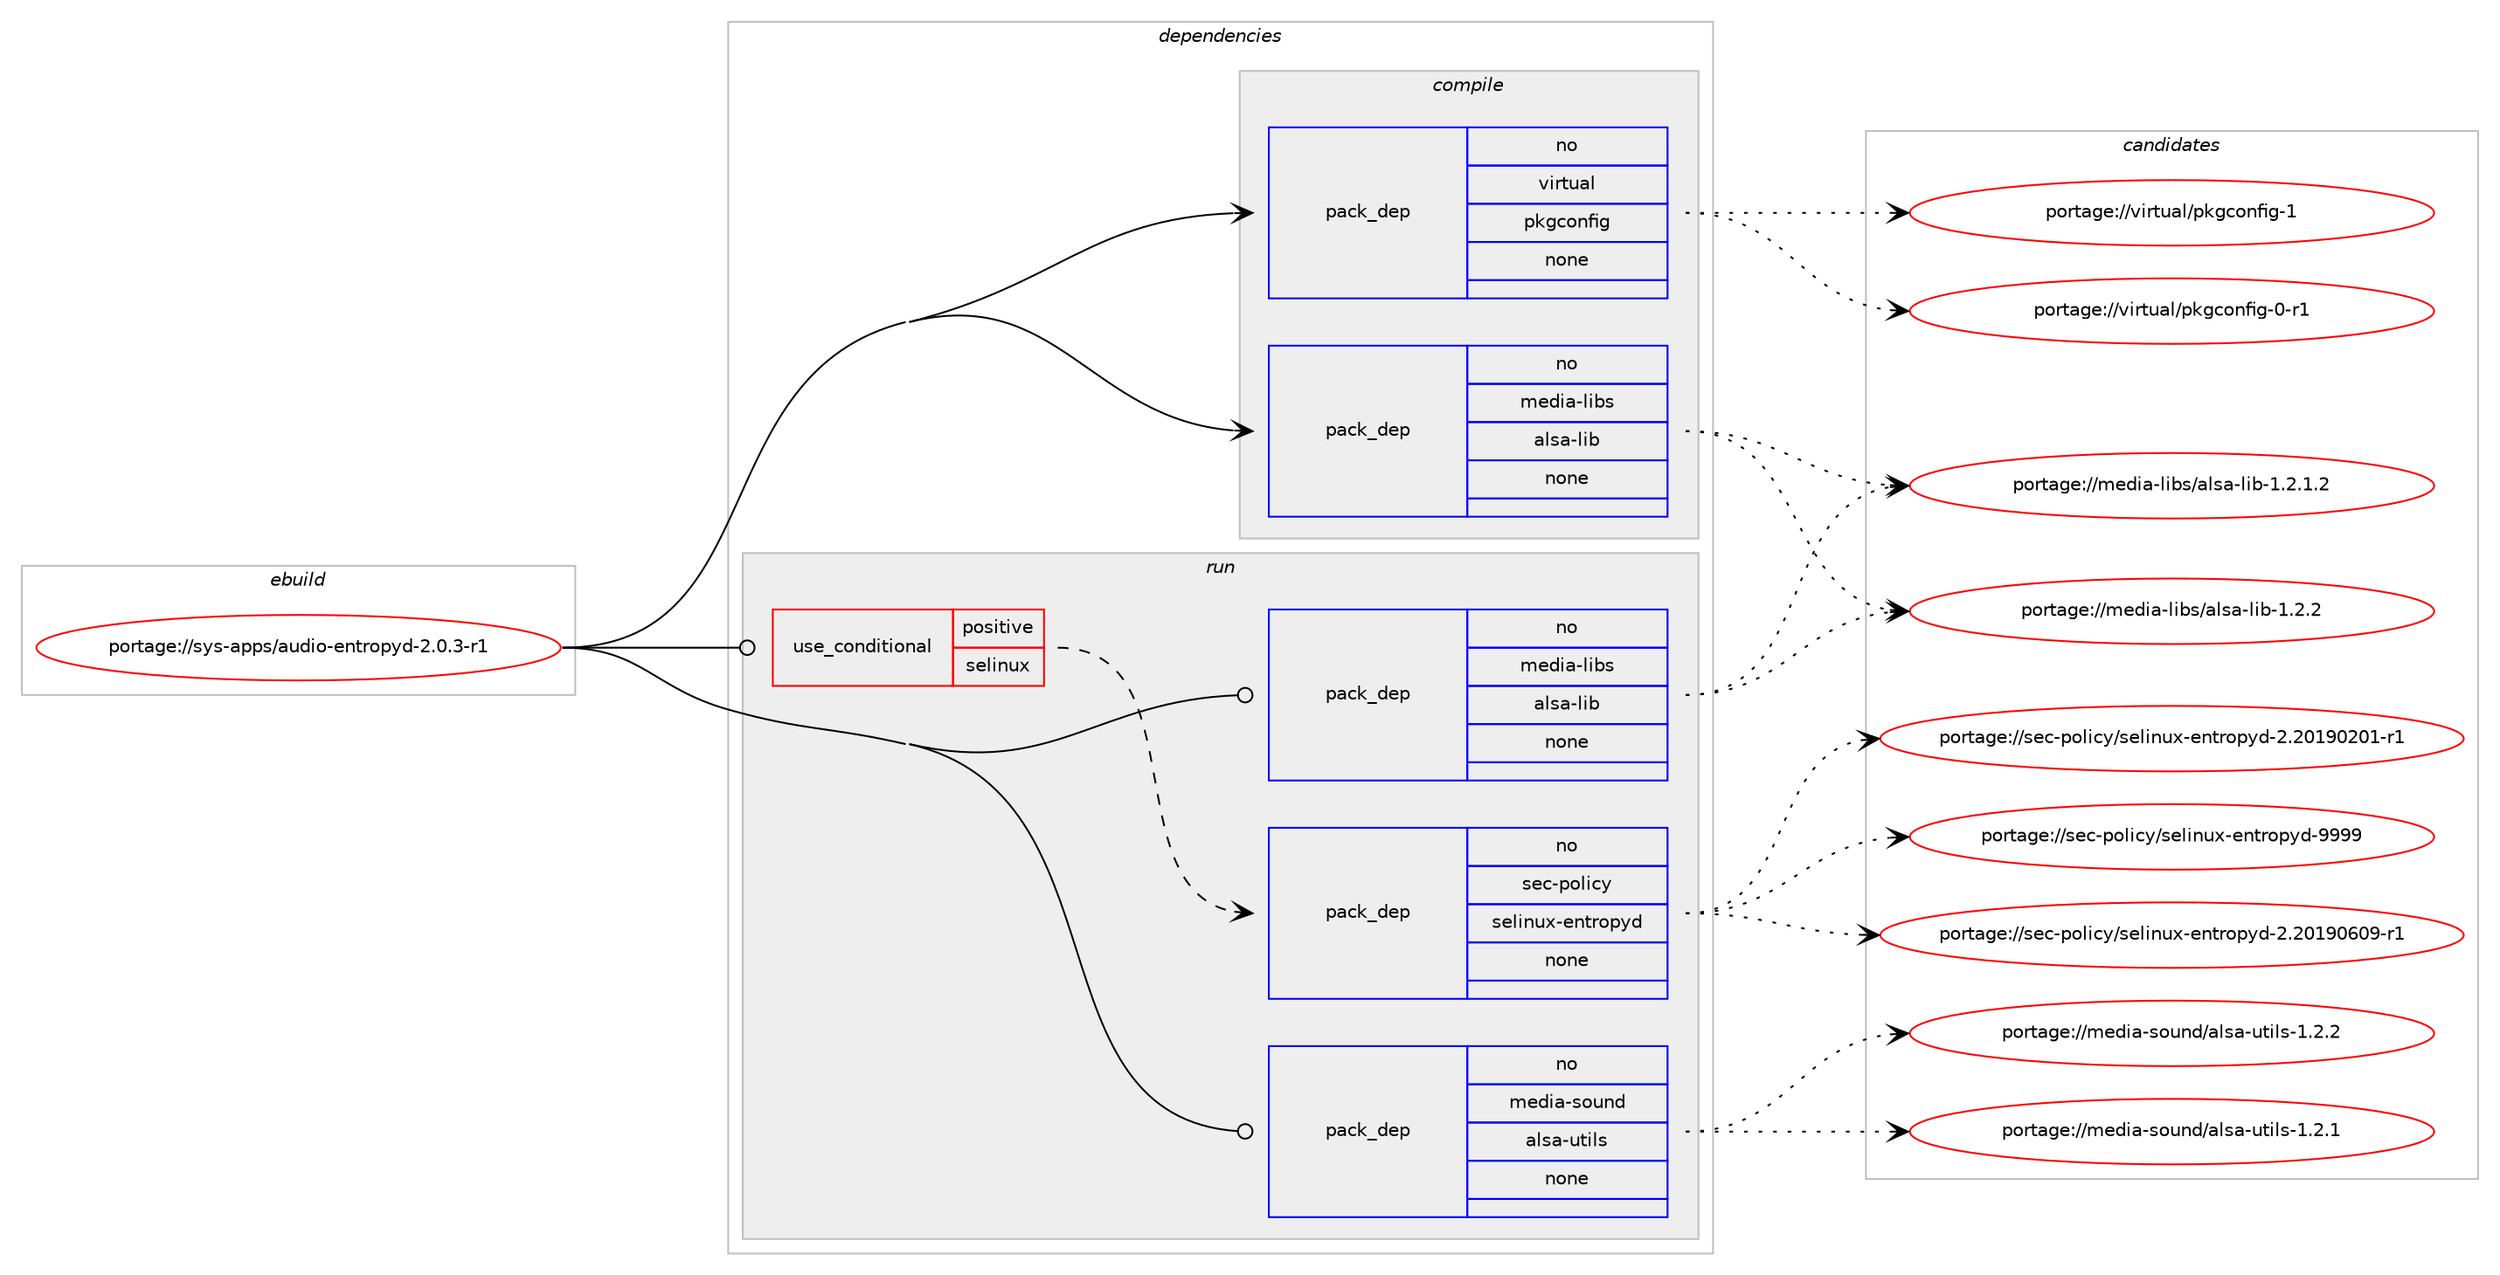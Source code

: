 digraph prolog {

# *************
# Graph options
# *************

newrank=true;
concentrate=true;
compound=true;
graph [rankdir=LR,fontname=Helvetica,fontsize=10,ranksep=1.5];#, ranksep=2.5, nodesep=0.2];
edge  [arrowhead=vee];
node  [fontname=Helvetica,fontsize=10];

# **********
# The ebuild
# **********

subgraph cluster_leftcol {
color=gray;
rank=same;
label=<<i>ebuild</i>>;
id [label="portage://sys-apps/audio-entropyd-2.0.3-r1", color=red, width=4, href="../sys-apps/audio-entropyd-2.0.3-r1.svg"];
}

# ****************
# The dependencies
# ****************

subgraph cluster_midcol {
color=gray;
label=<<i>dependencies</i>>;
subgraph cluster_compile {
fillcolor="#eeeeee";
style=filled;
label=<<i>compile</i>>;
subgraph pack11657 {
dependency14625 [label=<<TABLE BORDER="0" CELLBORDER="1" CELLSPACING="0" CELLPADDING="4" WIDTH="220"><TR><TD ROWSPAN="6" CELLPADDING="30">pack_dep</TD></TR><TR><TD WIDTH="110">no</TD></TR><TR><TD>media-libs</TD></TR><TR><TD>alsa-lib</TD></TR><TR><TD>none</TD></TR><TR><TD></TD></TR></TABLE>>, shape=none, color=blue];
}
id:e -> dependency14625:w [weight=20,style="solid",arrowhead="vee"];
subgraph pack11658 {
dependency14626 [label=<<TABLE BORDER="0" CELLBORDER="1" CELLSPACING="0" CELLPADDING="4" WIDTH="220"><TR><TD ROWSPAN="6" CELLPADDING="30">pack_dep</TD></TR><TR><TD WIDTH="110">no</TD></TR><TR><TD>virtual</TD></TR><TR><TD>pkgconfig</TD></TR><TR><TD>none</TD></TR><TR><TD></TD></TR></TABLE>>, shape=none, color=blue];
}
id:e -> dependency14626:w [weight=20,style="solid",arrowhead="vee"];
}
subgraph cluster_compileandrun {
fillcolor="#eeeeee";
style=filled;
label=<<i>compile and run</i>>;
}
subgraph cluster_run {
fillcolor="#eeeeee";
style=filled;
label=<<i>run</i>>;
subgraph cond2659 {
dependency14627 [label=<<TABLE BORDER="0" CELLBORDER="1" CELLSPACING="0" CELLPADDING="4"><TR><TD ROWSPAN="3" CELLPADDING="10">use_conditional</TD></TR><TR><TD>positive</TD></TR><TR><TD>selinux</TD></TR></TABLE>>, shape=none, color=red];
subgraph pack11659 {
dependency14628 [label=<<TABLE BORDER="0" CELLBORDER="1" CELLSPACING="0" CELLPADDING="4" WIDTH="220"><TR><TD ROWSPAN="6" CELLPADDING="30">pack_dep</TD></TR><TR><TD WIDTH="110">no</TD></TR><TR><TD>sec-policy</TD></TR><TR><TD>selinux-entropyd</TD></TR><TR><TD>none</TD></TR><TR><TD></TD></TR></TABLE>>, shape=none, color=blue];
}
dependency14627:e -> dependency14628:w [weight=20,style="dashed",arrowhead="vee"];
}
id:e -> dependency14627:w [weight=20,style="solid",arrowhead="odot"];
subgraph pack11660 {
dependency14629 [label=<<TABLE BORDER="0" CELLBORDER="1" CELLSPACING="0" CELLPADDING="4" WIDTH="220"><TR><TD ROWSPAN="6" CELLPADDING="30">pack_dep</TD></TR><TR><TD WIDTH="110">no</TD></TR><TR><TD>media-libs</TD></TR><TR><TD>alsa-lib</TD></TR><TR><TD>none</TD></TR><TR><TD></TD></TR></TABLE>>, shape=none, color=blue];
}
id:e -> dependency14629:w [weight=20,style="solid",arrowhead="odot"];
subgraph pack11661 {
dependency14630 [label=<<TABLE BORDER="0" CELLBORDER="1" CELLSPACING="0" CELLPADDING="4" WIDTH="220"><TR><TD ROWSPAN="6" CELLPADDING="30">pack_dep</TD></TR><TR><TD WIDTH="110">no</TD></TR><TR><TD>media-sound</TD></TR><TR><TD>alsa-utils</TD></TR><TR><TD>none</TD></TR><TR><TD></TD></TR></TABLE>>, shape=none, color=blue];
}
id:e -> dependency14630:w [weight=20,style="solid",arrowhead="odot"];
}
}

# **************
# The candidates
# **************

subgraph cluster_choices {
rank=same;
color=gray;
label=<<i>candidates</i>>;

subgraph choice11657 {
color=black;
nodesep=1;
choice1091011001059745108105981154797108115974510810598454946504650 [label="portage://media-libs/alsa-lib-1.2.2", color=red, width=4,href="../media-libs/alsa-lib-1.2.2.svg"];
choice10910110010597451081059811547971081159745108105984549465046494650 [label="portage://media-libs/alsa-lib-1.2.1.2", color=red, width=4,href="../media-libs/alsa-lib-1.2.1.2.svg"];
dependency14625:e -> choice1091011001059745108105981154797108115974510810598454946504650:w [style=dotted,weight="100"];
dependency14625:e -> choice10910110010597451081059811547971081159745108105984549465046494650:w [style=dotted,weight="100"];
}
subgraph choice11658 {
color=black;
nodesep=1;
choice1181051141161179710847112107103991111101021051034549 [label="portage://virtual/pkgconfig-1", color=red, width=4,href="../virtual/pkgconfig-1.svg"];
choice11810511411611797108471121071039911111010210510345484511449 [label="portage://virtual/pkgconfig-0-r1", color=red, width=4,href="../virtual/pkgconfig-0-r1.svg"];
dependency14626:e -> choice1181051141161179710847112107103991111101021051034549:w [style=dotted,weight="100"];
dependency14626:e -> choice11810511411611797108471121071039911111010210510345484511449:w [style=dotted,weight="100"];
}
subgraph choice11659 {
color=black;
nodesep=1;
choice11510199451121111081059912147115101108105110117120451011101161141111121211004557575757 [label="portage://sec-policy/selinux-entropyd-9999", color=red, width=4,href="../sec-policy/selinux-entropyd-9999.svg"];
choice115101994511211110810599121471151011081051101171204510111011611411111212110045504650484957485448574511449 [label="portage://sec-policy/selinux-entropyd-2.20190609-r1", color=red, width=4,href="../sec-policy/selinux-entropyd-2.20190609-r1.svg"];
choice115101994511211110810599121471151011081051101171204510111011611411111212110045504650484957485048494511449 [label="portage://sec-policy/selinux-entropyd-2.20190201-r1", color=red, width=4,href="../sec-policy/selinux-entropyd-2.20190201-r1.svg"];
dependency14628:e -> choice11510199451121111081059912147115101108105110117120451011101161141111121211004557575757:w [style=dotted,weight="100"];
dependency14628:e -> choice115101994511211110810599121471151011081051101171204510111011611411111212110045504650484957485448574511449:w [style=dotted,weight="100"];
dependency14628:e -> choice115101994511211110810599121471151011081051101171204510111011611411111212110045504650484957485048494511449:w [style=dotted,weight="100"];
}
subgraph choice11660 {
color=black;
nodesep=1;
choice1091011001059745108105981154797108115974510810598454946504650 [label="portage://media-libs/alsa-lib-1.2.2", color=red, width=4,href="../media-libs/alsa-lib-1.2.2.svg"];
choice10910110010597451081059811547971081159745108105984549465046494650 [label="portage://media-libs/alsa-lib-1.2.1.2", color=red, width=4,href="../media-libs/alsa-lib-1.2.1.2.svg"];
dependency14629:e -> choice1091011001059745108105981154797108115974510810598454946504650:w [style=dotted,weight="100"];
dependency14629:e -> choice10910110010597451081059811547971081159745108105984549465046494650:w [style=dotted,weight="100"];
}
subgraph choice11661 {
color=black;
nodesep=1;
choice109101100105974511511111711010047971081159745117116105108115454946504650 [label="portage://media-sound/alsa-utils-1.2.2", color=red, width=4,href="../media-sound/alsa-utils-1.2.2.svg"];
choice109101100105974511511111711010047971081159745117116105108115454946504649 [label="portage://media-sound/alsa-utils-1.2.1", color=red, width=4,href="../media-sound/alsa-utils-1.2.1.svg"];
dependency14630:e -> choice109101100105974511511111711010047971081159745117116105108115454946504650:w [style=dotted,weight="100"];
dependency14630:e -> choice109101100105974511511111711010047971081159745117116105108115454946504649:w [style=dotted,weight="100"];
}
}

}
